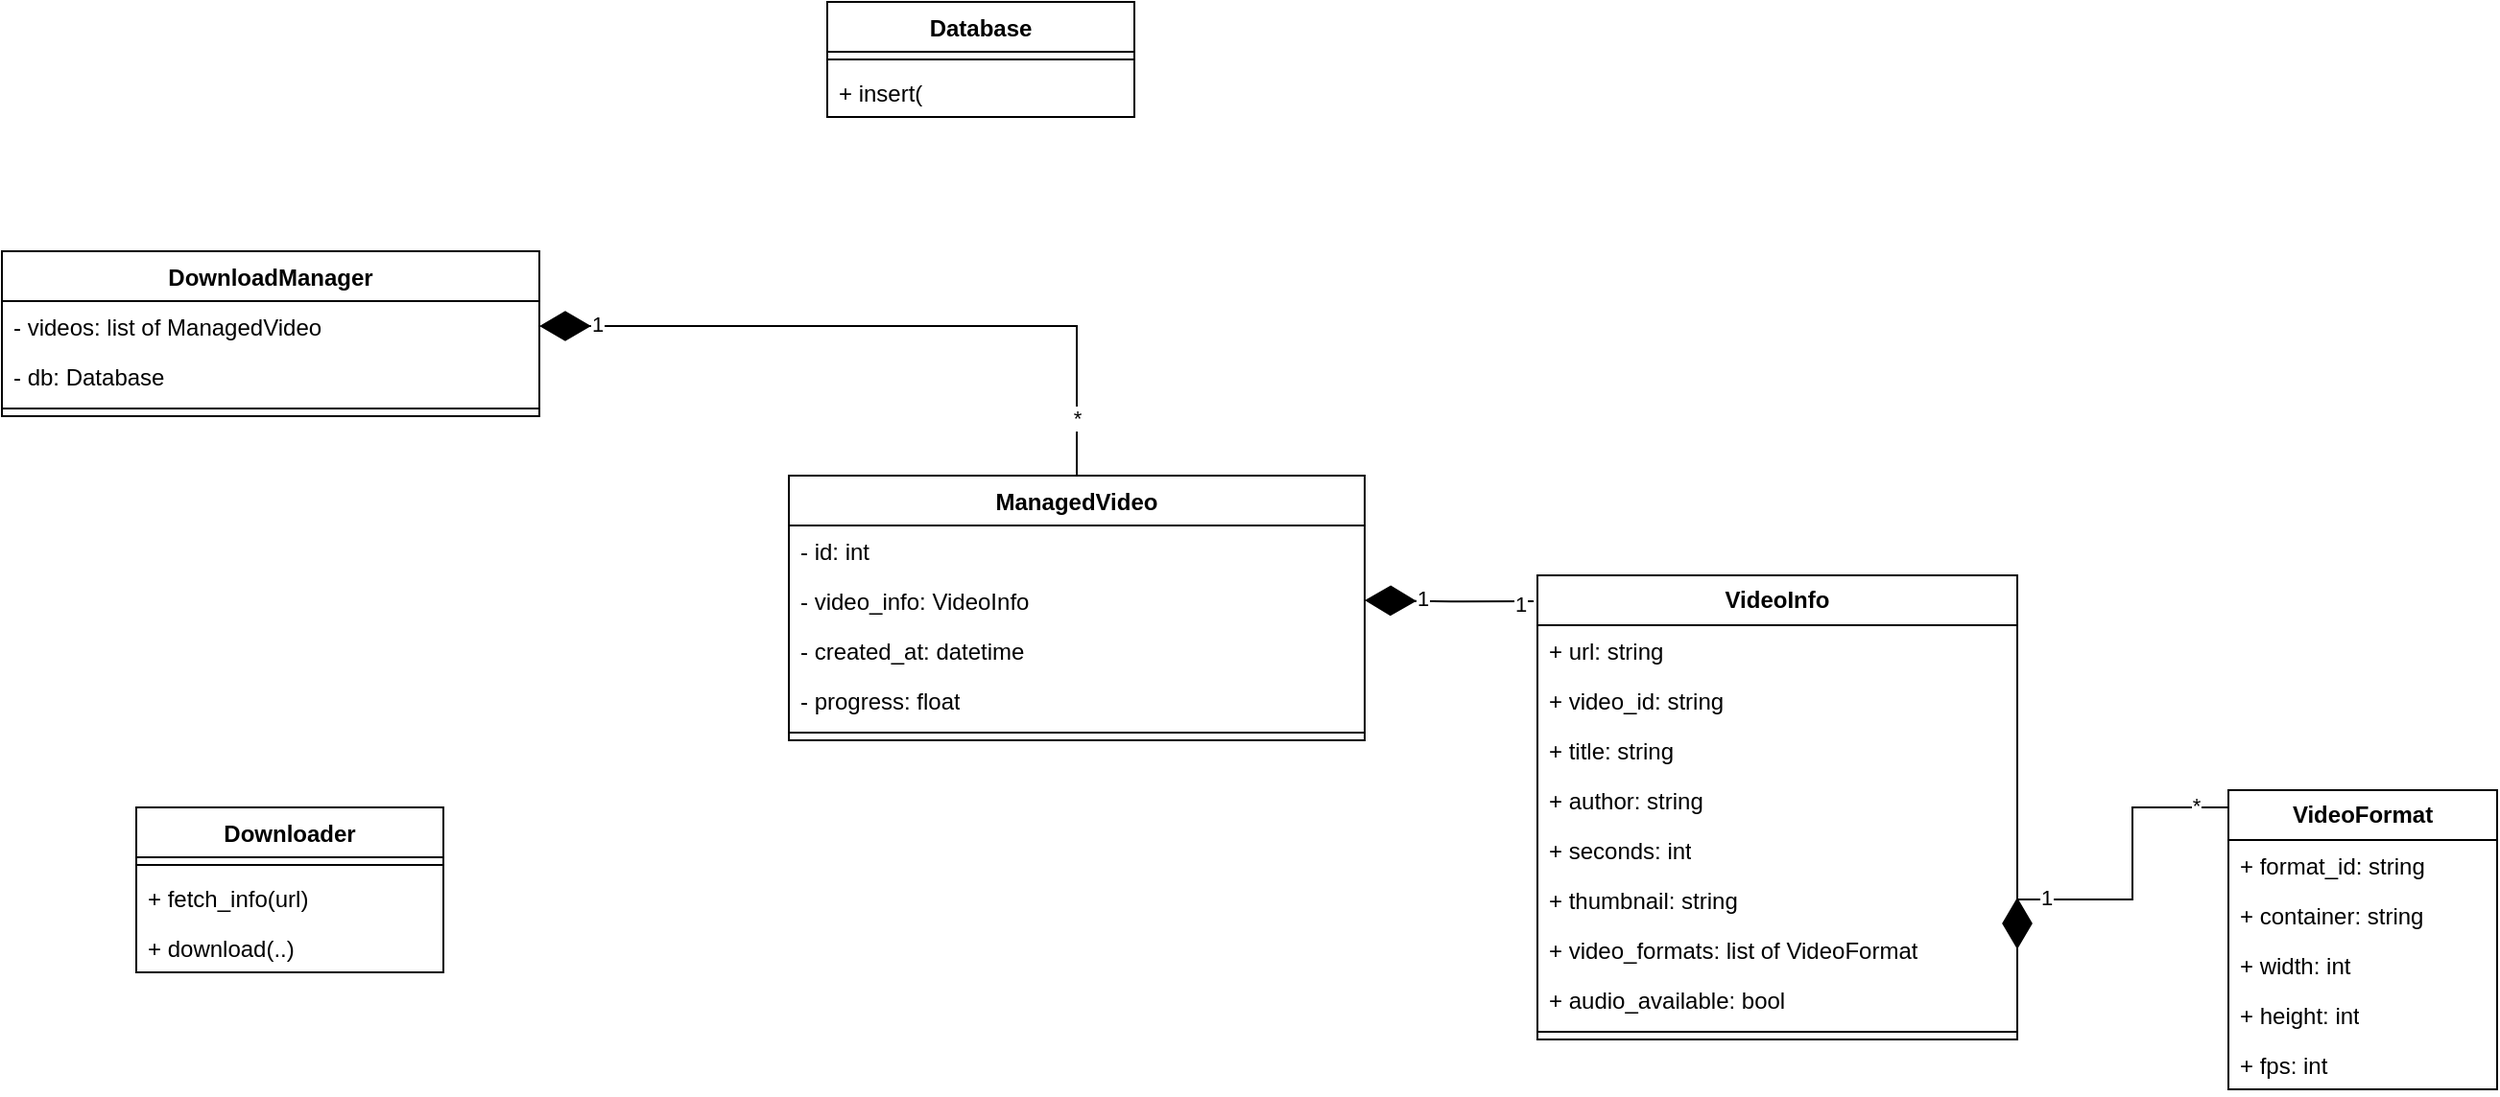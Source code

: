 <mxfile version="24.6.4" type="device">
  <diagram id="C5RBs43oDa-KdzZeNtuy" name="Page-1">
    <mxGraphModel dx="1434" dy="1907" grid="1" gridSize="10" guides="1" tooltips="1" connect="1" arrows="1" fold="1" page="1" pageScale="1" pageWidth="827" pageHeight="1169" math="0" shadow="0">
      <root>
        <mxCell id="WIyWlLk6GJQsqaUBKTNV-0" />
        <mxCell id="WIyWlLk6GJQsqaUBKTNV-1" parent="WIyWlLk6GJQsqaUBKTNV-0" />
        <mxCell id="gQCyWBADZGDSApTO828E-0" value="&lt;b&gt;VideoInfo&lt;/b&gt;" style="swimlane;fontStyle=0;childLayout=stackLayout;horizontal=1;startSize=26;fillColor=none;horizontalStack=0;resizeParent=1;resizeParentMax=0;resizeLast=0;collapsible=1;marginBottom=0;whiteSpace=wrap;html=1;" parent="WIyWlLk6GJQsqaUBKTNV-1" vertex="1">
          <mxGeometry x="860" y="259" width="250" height="242" as="geometry" />
        </mxCell>
        <mxCell id="96E_8Gx_4NSCWoilIJdD-0" value="+ url: string" style="text;strokeColor=none;fillColor=none;align=left;verticalAlign=top;spacingLeft=4;spacingRight=4;overflow=hidden;rotatable=0;points=[[0,0.5],[1,0.5]];portConstraint=eastwest;whiteSpace=wrap;html=1;" vertex="1" parent="gQCyWBADZGDSApTO828E-0">
          <mxGeometry y="26" width="250" height="26" as="geometry" />
        </mxCell>
        <mxCell id="gQCyWBADZGDSApTO828E-1" value="+ video_id: string" style="text;strokeColor=none;fillColor=none;align=left;verticalAlign=top;spacingLeft=4;spacingRight=4;overflow=hidden;rotatable=0;points=[[0,0.5],[1,0.5]];portConstraint=eastwest;whiteSpace=wrap;html=1;" parent="gQCyWBADZGDSApTO828E-0" vertex="1">
          <mxGeometry y="52" width="250" height="26" as="geometry" />
        </mxCell>
        <mxCell id="gQCyWBADZGDSApTO828E-43" value="+ title: string" style="text;strokeColor=none;fillColor=none;align=left;verticalAlign=top;spacingLeft=4;spacingRight=4;overflow=hidden;rotatable=0;points=[[0,0.5],[1,0.5]];portConstraint=eastwest;whiteSpace=wrap;html=1;" parent="gQCyWBADZGDSApTO828E-0" vertex="1">
          <mxGeometry y="78" width="250" height="26" as="geometry" />
        </mxCell>
        <mxCell id="gQCyWBADZGDSApTO828E-6" value="+ author: string" style="text;strokeColor=none;fillColor=none;align=left;verticalAlign=top;spacingLeft=4;spacingRight=4;overflow=hidden;rotatable=0;points=[[0,0.5],[1,0.5]];portConstraint=eastwest;whiteSpace=wrap;html=1;" parent="gQCyWBADZGDSApTO828E-0" vertex="1">
          <mxGeometry y="104" width="250" height="26" as="geometry" />
        </mxCell>
        <mxCell id="gQCyWBADZGDSApTO828E-5" value="+ seconds: int" style="text;strokeColor=none;fillColor=none;align=left;verticalAlign=top;spacingLeft=4;spacingRight=4;overflow=hidden;rotatable=0;points=[[0,0.5],[1,0.5]];portConstraint=eastwest;whiteSpace=wrap;html=1;" parent="gQCyWBADZGDSApTO828E-0" vertex="1">
          <mxGeometry y="130" width="250" height="26" as="geometry" />
        </mxCell>
        <mxCell id="gQCyWBADZGDSApTO828E-7" value="+ thumbnail: string" style="text;strokeColor=none;fillColor=none;align=left;verticalAlign=top;spacingLeft=4;spacingRight=4;overflow=hidden;rotatable=0;points=[[0,0.5],[1,0.5]];portConstraint=eastwest;whiteSpace=wrap;html=1;" parent="gQCyWBADZGDSApTO828E-0" vertex="1">
          <mxGeometry y="156" width="250" height="26" as="geometry" />
        </mxCell>
        <mxCell id="gQCyWBADZGDSApTO828E-16" value="+ video_formats: list of VideoFormat" style="text;strokeColor=none;fillColor=none;align=left;verticalAlign=top;spacingLeft=4;spacingRight=4;overflow=hidden;rotatable=0;points=[[0,0.5],[1,0.5]];portConstraint=eastwest;whiteSpace=wrap;html=1;" parent="gQCyWBADZGDSApTO828E-0" vertex="1">
          <mxGeometry y="182" width="250" height="26" as="geometry" />
        </mxCell>
        <mxCell id="gQCyWBADZGDSApTO828E-33" value="+ audio_available: bool" style="text;strokeColor=none;fillColor=none;align=left;verticalAlign=top;spacingLeft=4;spacingRight=4;overflow=hidden;rotatable=0;points=[[0,0.5],[1,0.5]];portConstraint=eastwest;whiteSpace=wrap;html=1;" parent="gQCyWBADZGDSApTO828E-0" vertex="1">
          <mxGeometry y="208" width="250" height="26" as="geometry" />
        </mxCell>
        <mxCell id="y_zeYSVczffUvhjQbtyy-14" value="" style="line;strokeWidth=1;fillColor=none;align=left;verticalAlign=middle;spacingTop=-1;spacingLeft=3;spacingRight=3;rotatable=0;labelPosition=right;points=[];portConstraint=eastwest;strokeColor=inherit;" parent="gQCyWBADZGDSApTO828E-0" vertex="1">
          <mxGeometry y="234" width="250" height="8" as="geometry" />
        </mxCell>
        <mxCell id="gQCyWBADZGDSApTO828E-26" value="&lt;b&gt;VideoFormat&lt;/b&gt;" style="swimlane;fontStyle=0;childLayout=stackLayout;horizontal=1;startSize=26;fillColor=none;horizontalStack=0;resizeParent=1;resizeParentMax=0;resizeLast=0;collapsible=1;marginBottom=0;whiteSpace=wrap;html=1;" parent="WIyWlLk6GJQsqaUBKTNV-1" vertex="1">
          <mxGeometry x="1220" y="371" width="140" height="156" as="geometry" />
        </mxCell>
        <mxCell id="jhvX5haXwpesvwXbTCNR-2" value="" style="endArrow=diamondThin;endFill=1;endSize=24;html=1;rounded=0;entryX=1;entryY=0.5;entryDx=0;entryDy=0;edgeStyle=orthogonalEdgeStyle;" parent="gQCyWBADZGDSApTO828E-26" target="gQCyWBADZGDSApTO828E-16" edge="1">
          <mxGeometry width="160" relative="1" as="geometry">
            <mxPoint y="9" as="sourcePoint" />
            <mxPoint x="160" y="9" as="targetPoint" />
            <Array as="points">
              <mxPoint x="-50" y="9" />
              <mxPoint x="-50" y="57" />
            </Array>
          </mxGeometry>
        </mxCell>
        <mxCell id="jhvX5haXwpesvwXbTCNR-3" value="*" style="edgeLabel;html=1;align=center;verticalAlign=middle;resizable=0;points=[];" parent="jhvX5haXwpesvwXbTCNR-2" vertex="1" connectable="0">
          <mxGeometry x="-0.81" y="-1" relative="1" as="geometry">
            <mxPoint as="offset" />
          </mxGeometry>
        </mxCell>
        <mxCell id="jhvX5haXwpesvwXbTCNR-4" value="1" style="edgeLabel;html=1;align=center;verticalAlign=middle;resizable=0;points=[];" parent="jhvX5haXwpesvwXbTCNR-2" vertex="1" connectable="0">
          <mxGeometry x="0.557" y="-1" relative="1" as="geometry">
            <mxPoint as="offset" />
          </mxGeometry>
        </mxCell>
        <mxCell id="gQCyWBADZGDSApTO828E-29" value="+ format_id: string" style="text;strokeColor=none;fillColor=none;align=left;verticalAlign=top;spacingLeft=4;spacingRight=4;overflow=hidden;rotatable=0;points=[[0,0.5],[1,0.5]];portConstraint=eastwest;whiteSpace=wrap;html=1;" parent="gQCyWBADZGDSApTO828E-26" vertex="1">
          <mxGeometry y="26" width="140" height="26" as="geometry" />
        </mxCell>
        <mxCell id="jhvX5haXwpesvwXbTCNR-8" value="+ container: string" style="text;strokeColor=none;fillColor=none;align=left;verticalAlign=top;spacingLeft=4;spacingRight=4;overflow=hidden;rotatable=0;points=[[0,0.5],[1,0.5]];portConstraint=eastwest;whiteSpace=wrap;html=1;" parent="gQCyWBADZGDSApTO828E-26" vertex="1">
          <mxGeometry y="52" width="140" height="26" as="geometry" />
        </mxCell>
        <mxCell id="gQCyWBADZGDSApTO828E-27" value="+ width: int" style="text;strokeColor=none;fillColor=none;align=left;verticalAlign=top;spacingLeft=4;spacingRight=4;overflow=hidden;rotatable=0;points=[[0,0.5],[1,0.5]];portConstraint=eastwest;whiteSpace=wrap;html=1;" parent="gQCyWBADZGDSApTO828E-26" vertex="1">
          <mxGeometry y="78" width="140" height="26" as="geometry" />
        </mxCell>
        <mxCell id="AyPPO4Qf1ynsXeKPpdMj-0" value="+ height: int" style="text;strokeColor=none;fillColor=none;align=left;verticalAlign=top;spacingLeft=4;spacingRight=4;overflow=hidden;rotatable=0;points=[[0,0.5],[1,0.5]];portConstraint=eastwest;whiteSpace=wrap;html=1;" parent="gQCyWBADZGDSApTO828E-26" vertex="1">
          <mxGeometry y="104" width="140" height="26" as="geometry" />
        </mxCell>
        <mxCell id="AyPPO4Qf1ynsXeKPpdMj-1" value="+ fps: int" style="text;strokeColor=none;fillColor=none;align=left;verticalAlign=top;spacingLeft=4;spacingRight=4;overflow=hidden;rotatable=0;points=[[0,0.5],[1,0.5]];portConstraint=eastwest;whiteSpace=wrap;html=1;" parent="gQCyWBADZGDSApTO828E-26" vertex="1">
          <mxGeometry y="130" width="140" height="26" as="geometry" />
        </mxCell>
        <mxCell id="5GURwaetNfx8Ici0n2ww-16" value="ManagedVideo" style="swimlane;fontStyle=1;align=center;verticalAlign=top;childLayout=stackLayout;horizontal=1;startSize=26;horizontalStack=0;resizeParent=1;resizeParentMax=0;resizeLast=0;collapsible=1;marginBottom=0;whiteSpace=wrap;html=1;" parent="WIyWlLk6GJQsqaUBKTNV-1" vertex="1">
          <mxGeometry x="470" y="207" width="300" height="138" as="geometry" />
        </mxCell>
        <mxCell id="nONn8Ppb783OjcoF9HwR-7" value="- id: int" style="text;strokeColor=none;fillColor=none;align=left;verticalAlign=top;spacingLeft=4;spacingRight=4;overflow=hidden;rotatable=0;points=[[0,0.5],[1,0.5]];portConstraint=eastwest;whiteSpace=wrap;html=1;" parent="5GURwaetNfx8Ici0n2ww-16" vertex="1">
          <mxGeometry y="26" width="300" height="26" as="geometry" />
        </mxCell>
        <mxCell id="5GURwaetNfx8Ici0n2ww-20" value="- video_info: VideoInfo" style="text;strokeColor=none;fillColor=none;align=left;verticalAlign=top;spacingLeft=4;spacingRight=4;overflow=hidden;rotatable=0;points=[[0,0.5],[1,0.5]];portConstraint=eastwest;whiteSpace=wrap;html=1;" parent="5GURwaetNfx8Ici0n2ww-16" vertex="1">
          <mxGeometry y="52" width="300" height="26" as="geometry" />
        </mxCell>
        <mxCell id="jhvX5haXwpesvwXbTCNR-9" value="- created_at: datetime" style="text;strokeColor=none;fillColor=none;align=left;verticalAlign=top;spacingLeft=4;spacingRight=4;overflow=hidden;rotatable=0;points=[[0,0.5],[1,0.5]];portConstraint=eastwest;whiteSpace=wrap;html=1;" parent="5GURwaetNfx8Ici0n2ww-16" vertex="1">
          <mxGeometry y="78" width="300" height="26" as="geometry" />
        </mxCell>
        <mxCell id="jhvX5haXwpesvwXbTCNR-10" value="- progress: float" style="text;strokeColor=none;fillColor=none;align=left;verticalAlign=top;spacingLeft=4;spacingRight=4;overflow=hidden;rotatable=0;points=[[0,0.5],[1,0.5]];portConstraint=eastwest;whiteSpace=wrap;html=1;" parent="5GURwaetNfx8Ici0n2ww-16" vertex="1">
          <mxGeometry y="104" width="300" height="26" as="geometry" />
        </mxCell>
        <mxCell id="5GURwaetNfx8Ici0n2ww-18" value="" style="line;strokeWidth=1;fillColor=none;align=left;verticalAlign=middle;spacingTop=-1;spacingLeft=3;spacingRight=3;rotatable=0;labelPosition=right;points=[];portConstraint=eastwest;strokeColor=inherit;" parent="5GURwaetNfx8Ici0n2ww-16" vertex="1">
          <mxGeometry y="130" width="300" height="8" as="geometry" />
        </mxCell>
        <mxCell id="y_zeYSVczffUvhjQbtyy-5" value="DownloadManager" style="swimlane;fontStyle=1;align=center;verticalAlign=top;childLayout=stackLayout;horizontal=1;startSize=26;horizontalStack=0;resizeParent=1;resizeParentMax=0;resizeLast=0;collapsible=1;marginBottom=0;whiteSpace=wrap;html=1;" parent="WIyWlLk6GJQsqaUBKTNV-1" vertex="1">
          <mxGeometry x="60" y="90" width="280" height="86" as="geometry" />
        </mxCell>
        <mxCell id="y_zeYSVczffUvhjQbtyy-6" value="- videos: list of ManagedVideo&amp;nbsp;" style="text;strokeColor=none;fillColor=none;align=left;verticalAlign=top;spacingLeft=4;spacingRight=4;overflow=hidden;rotatable=0;points=[[0,0.5],[1,0.5]];portConstraint=eastwest;whiteSpace=wrap;html=1;" parent="y_zeYSVczffUvhjQbtyy-5" vertex="1">
          <mxGeometry y="26" width="280" height="26" as="geometry" />
        </mxCell>
        <mxCell id="nONn8Ppb783OjcoF9HwR-5" value="- db: Database" style="text;strokeColor=none;fillColor=none;align=left;verticalAlign=top;spacingLeft=4;spacingRight=4;overflow=hidden;rotatable=0;points=[[0,0.5],[1,0.5]];portConstraint=eastwest;whiteSpace=wrap;html=1;" parent="y_zeYSVczffUvhjQbtyy-5" vertex="1">
          <mxGeometry y="52" width="280" height="26" as="geometry" />
        </mxCell>
        <mxCell id="y_zeYSVczffUvhjQbtyy-7" value="" style="line;strokeWidth=1;fillColor=none;align=left;verticalAlign=middle;spacingTop=-1;spacingLeft=3;spacingRight=3;rotatable=0;labelPosition=right;points=[];portConstraint=eastwest;strokeColor=inherit;" parent="y_zeYSVczffUvhjQbtyy-5" vertex="1">
          <mxGeometry y="78" width="280" height="8" as="geometry" />
        </mxCell>
        <mxCell id="y_zeYSVczffUvhjQbtyy-10" style="edgeStyle=orthogonalEdgeStyle;rounded=0;orthogonalLoop=1;jettySize=auto;html=1;exitX=1;exitY=0.5;exitDx=0;exitDy=0;entryX=0.5;entryY=0;entryDx=0;entryDy=0;endArrow=none;endFill=0;startArrow=diamondThin;startFill=1;strokeWidth=1;endSize=6;startSize=24;" parent="WIyWlLk6GJQsqaUBKTNV-1" source="y_zeYSVczffUvhjQbtyy-6" target="5GURwaetNfx8Ici0n2ww-16" edge="1">
          <mxGeometry relative="1" as="geometry" />
        </mxCell>
        <mxCell id="y_zeYSVczffUvhjQbtyy-11" value="1" style="edgeLabel;html=1;align=center;verticalAlign=middle;resizable=0;points=[];" parent="y_zeYSVczffUvhjQbtyy-10" vertex="1" connectable="0">
          <mxGeometry x="-0.877" y="1" relative="1" as="geometry">
            <mxPoint x="8" as="offset" />
          </mxGeometry>
        </mxCell>
        <mxCell id="y_zeYSVczffUvhjQbtyy-12" value="*" style="edgeLabel;html=1;align=center;verticalAlign=middle;resizable=0;points=[];" parent="y_zeYSVczffUvhjQbtyy-10" vertex="1" connectable="0">
          <mxGeometry x="0.737" y="1" relative="1" as="geometry">
            <mxPoint x="-1" y="17" as="offset" />
          </mxGeometry>
        </mxCell>
        <mxCell id="jhvX5haXwpesvwXbTCNR-5" value="" style="endArrow=diamondThin;endFill=1;endSize=24;html=1;rounded=0;entryX=1;entryY=0.5;entryDx=0;entryDy=0;exitX=-0.008;exitY=0.056;exitDx=0;exitDy=0;exitPerimeter=0;edgeStyle=orthogonalEdgeStyle;" parent="WIyWlLk6GJQsqaUBKTNV-1" source="gQCyWBADZGDSApTO828E-0" target="5GURwaetNfx8Ici0n2ww-20" edge="1">
          <mxGeometry width="160" relative="1" as="geometry">
            <mxPoint x="740" y="340" as="sourcePoint" />
            <mxPoint x="760" y="290" as="targetPoint" />
          </mxGeometry>
        </mxCell>
        <mxCell id="jhvX5haXwpesvwXbTCNR-6" value="1" style="edgeLabel;html=1;align=center;verticalAlign=middle;resizable=0;points=[];" parent="jhvX5haXwpesvwXbTCNR-5" vertex="1" connectable="0">
          <mxGeometry x="-0.84" y="1" relative="1" as="geometry">
            <mxPoint as="offset" />
          </mxGeometry>
        </mxCell>
        <mxCell id="jhvX5haXwpesvwXbTCNR-7" value="1" style="edgeLabel;html=1;align=center;verticalAlign=middle;resizable=0;points=[];" parent="jhvX5haXwpesvwXbTCNR-5" vertex="1" connectable="0">
          <mxGeometry x="0.435" y="-1" relative="1" as="geometry">
            <mxPoint x="5" as="offset" />
          </mxGeometry>
        </mxCell>
        <mxCell id="jhvX5haXwpesvwXbTCNR-13" value="Database" style="swimlane;fontStyle=1;align=center;verticalAlign=top;childLayout=stackLayout;horizontal=1;startSize=26;horizontalStack=0;resizeParent=1;resizeParentMax=0;resizeLast=0;collapsible=1;marginBottom=0;whiteSpace=wrap;html=1;" parent="WIyWlLk6GJQsqaUBKTNV-1" vertex="1">
          <mxGeometry x="490" y="-40" width="160" height="60" as="geometry" />
        </mxCell>
        <mxCell id="jhvX5haXwpesvwXbTCNR-15" value="" style="line;strokeWidth=1;fillColor=none;align=left;verticalAlign=middle;spacingTop=-1;spacingLeft=3;spacingRight=3;rotatable=0;labelPosition=right;points=[];portConstraint=eastwest;strokeColor=inherit;" parent="jhvX5haXwpesvwXbTCNR-13" vertex="1">
          <mxGeometry y="26" width="160" height="8" as="geometry" />
        </mxCell>
        <mxCell id="jhvX5haXwpesvwXbTCNR-16" value="+ insert(" style="text;strokeColor=none;fillColor=none;align=left;verticalAlign=top;spacingLeft=4;spacingRight=4;overflow=hidden;rotatable=0;points=[[0,0.5],[1,0.5]];portConstraint=eastwest;whiteSpace=wrap;html=1;" parent="jhvX5haXwpesvwXbTCNR-13" vertex="1">
          <mxGeometry y="34" width="160" height="26" as="geometry" />
        </mxCell>
        <mxCell id="96E_8Gx_4NSCWoilIJdD-1" value="Downloader" style="swimlane;fontStyle=1;align=center;verticalAlign=top;childLayout=stackLayout;horizontal=1;startSize=26;horizontalStack=0;resizeParent=1;resizeParentMax=0;resizeLast=0;collapsible=1;marginBottom=0;whiteSpace=wrap;html=1;" vertex="1" parent="WIyWlLk6GJQsqaUBKTNV-1">
          <mxGeometry x="130" y="380" width="160" height="86" as="geometry" />
        </mxCell>
        <mxCell id="96E_8Gx_4NSCWoilIJdD-2" value="" style="line;strokeWidth=1;fillColor=none;align=left;verticalAlign=middle;spacingTop=-1;spacingLeft=3;spacingRight=3;rotatable=0;labelPosition=right;points=[];portConstraint=eastwest;strokeColor=inherit;" vertex="1" parent="96E_8Gx_4NSCWoilIJdD-1">
          <mxGeometry y="26" width="160" height="8" as="geometry" />
        </mxCell>
        <mxCell id="96E_8Gx_4NSCWoilIJdD-3" value="+ fetch_info(url)" style="text;strokeColor=none;fillColor=none;align=left;verticalAlign=top;spacingLeft=4;spacingRight=4;overflow=hidden;rotatable=0;points=[[0,0.5],[1,0.5]];portConstraint=eastwest;whiteSpace=wrap;html=1;" vertex="1" parent="96E_8Gx_4NSCWoilIJdD-1">
          <mxGeometry y="34" width="160" height="26" as="geometry" />
        </mxCell>
        <mxCell id="96E_8Gx_4NSCWoilIJdD-4" value="+ download(..)" style="text;strokeColor=none;fillColor=none;align=left;verticalAlign=top;spacingLeft=4;spacingRight=4;overflow=hidden;rotatable=0;points=[[0,0.5],[1,0.5]];portConstraint=eastwest;whiteSpace=wrap;html=1;" vertex="1" parent="96E_8Gx_4NSCWoilIJdD-1">
          <mxGeometry y="60" width="160" height="26" as="geometry" />
        </mxCell>
      </root>
    </mxGraphModel>
  </diagram>
</mxfile>
